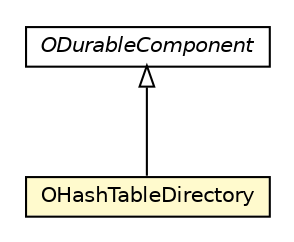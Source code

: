 #!/usr/local/bin/dot
#
# Class diagram 
# Generated by UMLGraph version R5_6-24-gf6e263 (http://www.umlgraph.org/)
#

digraph G {
	edge [fontname="Helvetica",fontsize=10,labelfontname="Helvetica",labelfontsize=10];
	node [fontname="Helvetica",fontsize=10,shape=plaintext];
	nodesep=0.25;
	ranksep=0.5;
	// com.orientechnologies.orient.core.storage.impl.local.paginated.base.ODurableComponent
	c3597863 [label=<<table title="com.orientechnologies.orient.core.storage.impl.local.paginated.base.ODurableComponent" border="0" cellborder="1" cellspacing="0" cellpadding="2" port="p" href="../../../impl/local/paginated/base/ODurableComponent.html">
		<tr><td><table border="0" cellspacing="0" cellpadding="1">
<tr><td align="center" balign="center"><font face="Helvetica-Oblique"> ODurableComponent </font></td></tr>
		</table></td></tr>
		</table>>, URL="../../../impl/local/paginated/base/ODurableComponent.html", fontname="Helvetica", fontcolor="black", fontsize=10.0];
	// com.orientechnologies.orient.core.storage.index.hashindex.local.OHashTableDirectory
	c3597959 [label=<<table title="com.orientechnologies.orient.core.storage.index.hashindex.local.OHashTableDirectory" border="0" cellborder="1" cellspacing="0" cellpadding="2" port="p" bgcolor="lemonChiffon" href="./OHashTableDirectory.html">
		<tr><td><table border="0" cellspacing="0" cellpadding="1">
<tr><td align="center" balign="center"> OHashTableDirectory </td></tr>
		</table></td></tr>
		</table>>, URL="./OHashTableDirectory.html", fontname="Helvetica", fontcolor="black", fontsize=10.0];
	//com.orientechnologies.orient.core.storage.index.hashindex.local.OHashTableDirectory extends com.orientechnologies.orient.core.storage.impl.local.paginated.base.ODurableComponent
	c3597863:p -> c3597959:p [dir=back,arrowtail=empty];
}

